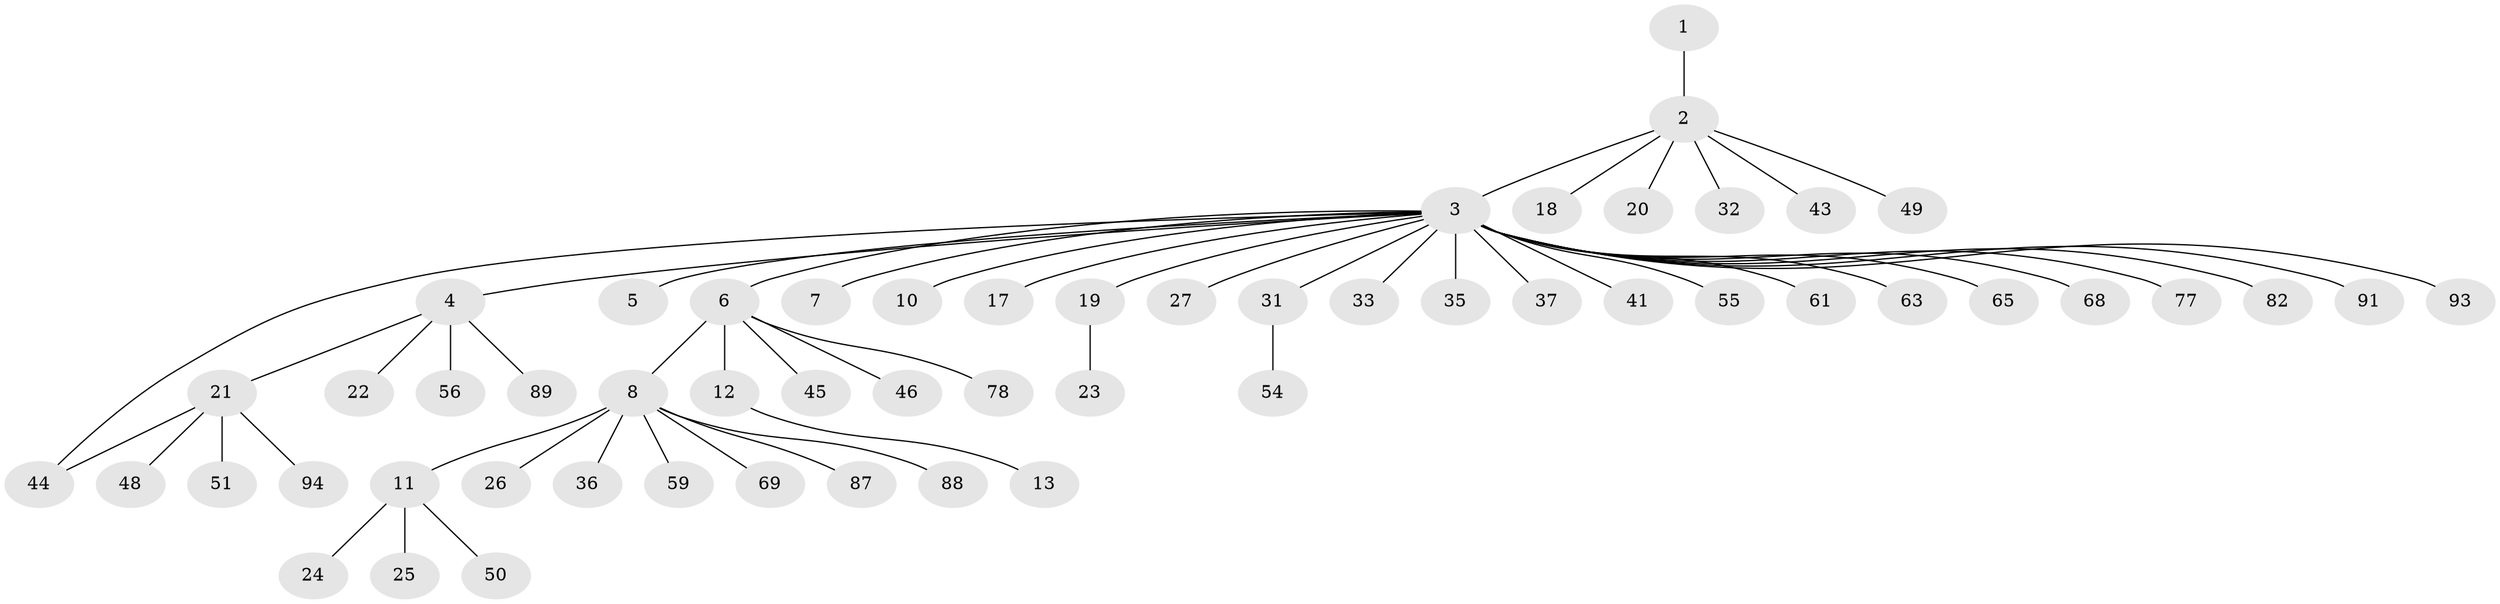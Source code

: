 // original degree distribution, {1: 0.6914893617021277, 7: 0.010638297872340425, 27: 0.010638297872340425, 6: 0.031914893617021274, 8: 0.010638297872340425, 3: 0.031914893617021274, 5: 0.02127659574468085, 2: 0.14893617021276595, 4: 0.0425531914893617}
// Generated by graph-tools (version 1.1) at 2025/18/03/04/25 18:18:05]
// undirected, 56 vertices, 56 edges
graph export_dot {
graph [start="1"]
  node [color=gray90,style=filled];
  1;
  2;
  3 [super="+28+9+16+38+15+57"];
  4 [super="+29"];
  5;
  6;
  7;
  8;
  10;
  11 [super="+14+64+66"];
  12 [super="+52+62+92"];
  13;
  17;
  18 [super="+34+58+39"];
  19;
  20 [super="+47+53+67"];
  21;
  22;
  23;
  24;
  25 [super="+30"];
  26;
  27;
  31;
  32;
  33;
  35;
  36;
  37;
  41 [super="+81"];
  43;
  44 [super="+74"];
  45;
  46;
  48;
  49;
  50;
  51;
  54 [super="+80"];
  55 [super="+70"];
  56;
  59;
  61;
  63 [super="+84"];
  65 [super="+75"];
  68;
  69;
  77;
  78;
  82;
  87;
  88;
  89;
  91;
  93;
  94;
  1 -- 2;
  2 -- 3;
  2 -- 18;
  2 -- 20;
  2 -- 32;
  2 -- 43;
  2 -- 49;
  3 -- 4;
  3 -- 5;
  3 -- 6;
  3 -- 7;
  3 -- 10;
  3 -- 17;
  3 -- 19;
  3 -- 27;
  3 -- 31;
  3 -- 37;
  3 -- 41;
  3 -- 55;
  3 -- 61;
  3 -- 63;
  3 -- 65;
  3 -- 68;
  3 -- 77;
  3 -- 82;
  3 -- 91;
  3 -- 93;
  3 -- 33;
  3 -- 35;
  3 -- 44;
  4 -- 21;
  4 -- 22;
  4 -- 56;
  4 -- 89;
  6 -- 8;
  6 -- 12;
  6 -- 45;
  6 -- 46;
  6 -- 78;
  8 -- 11;
  8 -- 26;
  8 -- 36;
  8 -- 59;
  8 -- 69;
  8 -- 87;
  8 -- 88;
  11 -- 24;
  11 -- 25;
  11 -- 50;
  12 -- 13;
  19 -- 23;
  21 -- 44;
  21 -- 48;
  21 -- 51;
  21 -- 94;
  31 -- 54;
}

